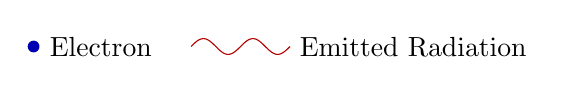 \begin{tikzpicture}
\node[circle,fill=blue!70!black,inner sep=0,minimum size=0.15cm, label={[]right:Electron}] {};
\begin{scope}[xshift=2cm]
\draw[xscale=0.1,domain=0:4*pi, smooth, variable=\x, red!70!black,samples=100]  plot ({\x}, {0.1*sin(deg(\x)}) node[anchor=west,black] {Emitted Radiation};

\end{scope}
\end{tikzpicture}